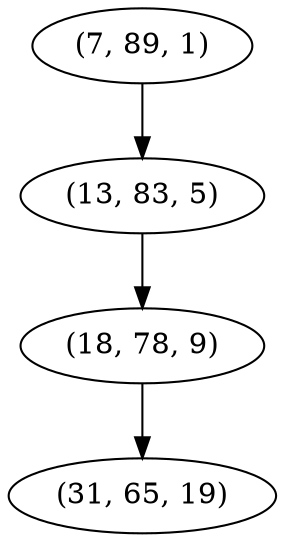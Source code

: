 digraph tree {
    "(7, 89, 1)";
    "(13, 83, 5)";
    "(18, 78, 9)";
    "(31, 65, 19)";
    "(7, 89, 1)" -> "(13, 83, 5)";
    "(13, 83, 5)" -> "(18, 78, 9)";
    "(18, 78, 9)" -> "(31, 65, 19)";
}
